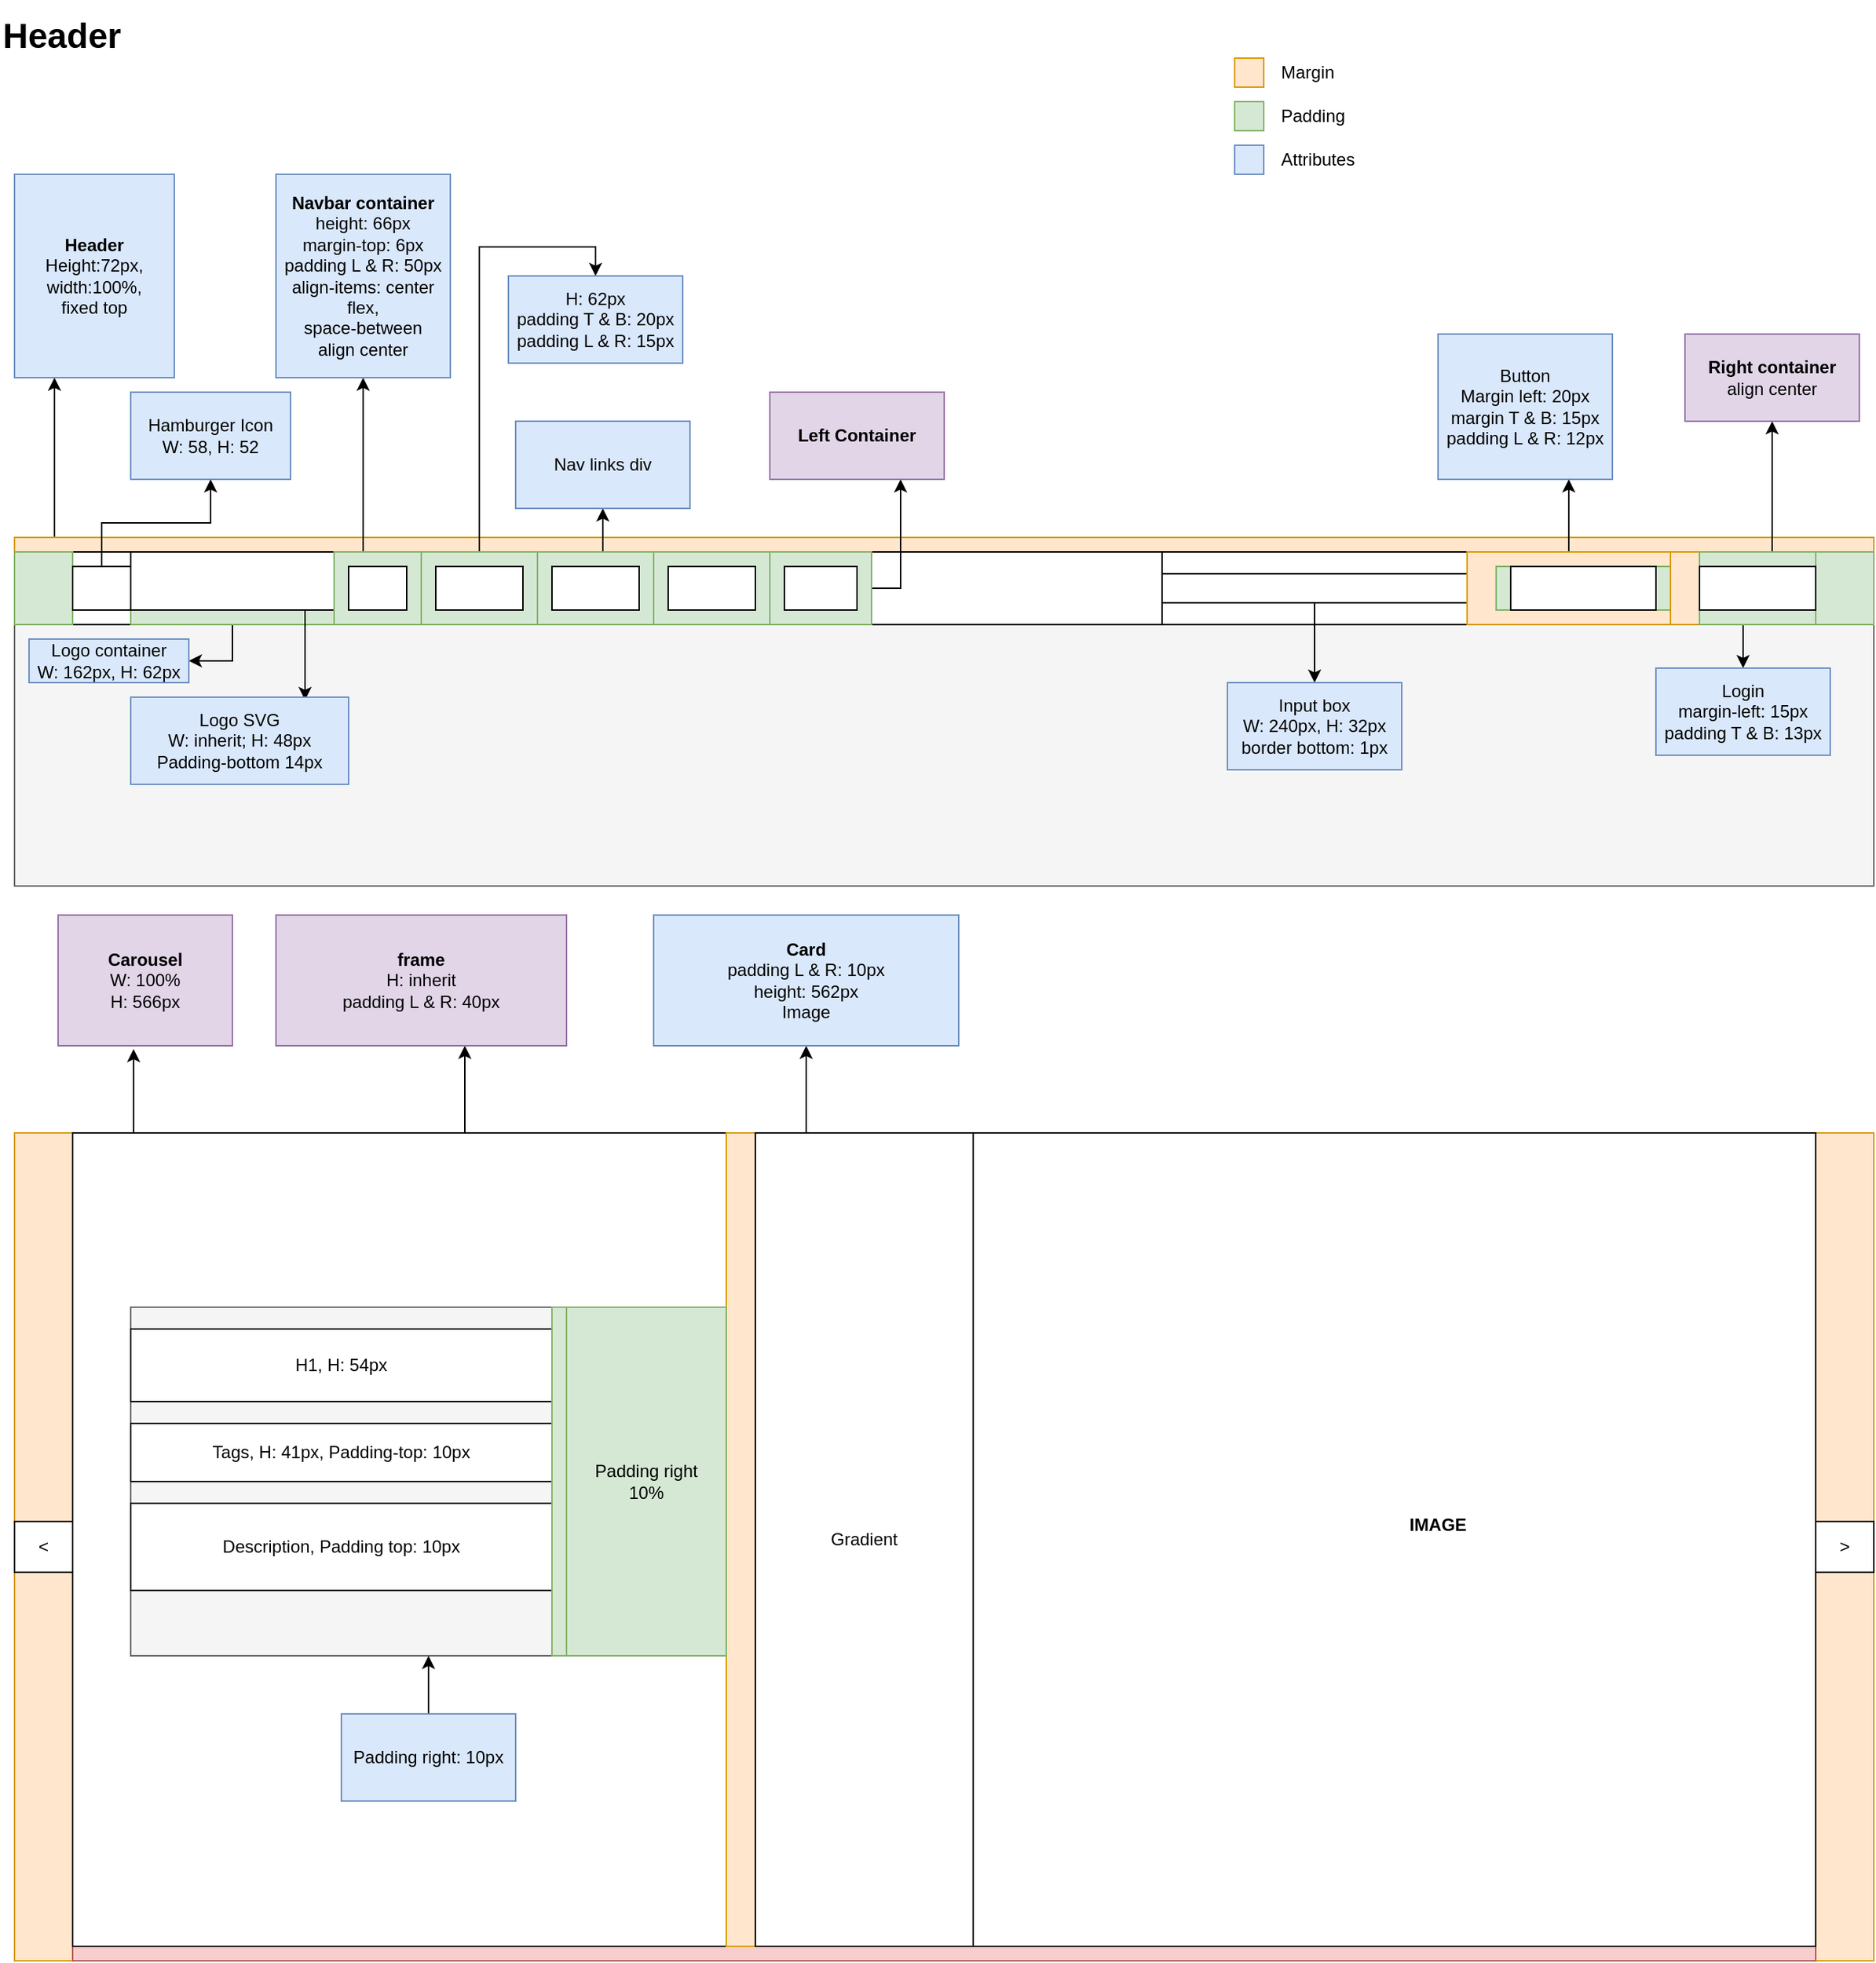 <mxfile version="14.9.8" type="device"><diagram id="fDavQM2KyFNb5SPxQtAE" name="Page-1"><mxGraphModel dx="1422" dy="1886" grid="1" gridSize="10" guides="1" tooltips="1" connect="1" arrows="1" fold="1" page="1" pageScale="1" pageWidth="850" pageHeight="1100" math="0" shadow="0"><root><mxCell id="0"/><mxCell id="1" parent="0"/><mxCell id="WD93Bg_qW660htNvurZe-1" value="" style="rounded=0;whiteSpace=wrap;html=1;fillColor=#f5f5f5;strokeColor=#666666;fontColor=#333333;" vertex="1" parent="1"><mxGeometry x="10" y="40" width="1280" height="240" as="geometry"/></mxCell><mxCell id="WD93Bg_qW660htNvurZe-5" style="edgeStyle=orthogonalEdgeStyle;rounded=0;orthogonalLoop=1;jettySize=auto;html=1;entryX=0.25;entryY=1;entryDx=0;entryDy=0;" edge="1" parent="1" source="WD93Bg_qW660htNvurZe-2" target="WD93Bg_qW660htNvurZe-3"><mxGeometry relative="1" as="geometry"><Array as="points"><mxPoint x="38" y="-15"/></Array></mxGeometry></mxCell><mxCell id="WD93Bg_qW660htNvurZe-2" value="" style="rounded=0;whiteSpace=wrap;html=1;fillColor=#ffe6cc;strokeColor=#d79b00;" vertex="1" parent="1"><mxGeometry x="10" y="40" width="1280" height="60" as="geometry"/></mxCell><mxCell id="WD93Bg_qW660htNvurZe-3" value="&lt;b&gt;Header&lt;/b&gt;&lt;br&gt;Height:72px,&lt;br&gt;width:100%,&lt;br&gt;fixed top" style="rounded=0;whiteSpace=wrap;html=1;fillColor=#dae8fc;strokeColor=#6c8ebf;" vertex="1" parent="1"><mxGeometry x="10" y="-210" width="110" height="140" as="geometry"/></mxCell><mxCell id="WD93Bg_qW660htNvurZe-8" style="edgeStyle=orthogonalEdgeStyle;rounded=0;orthogonalLoop=1;jettySize=auto;html=1;entryX=0.5;entryY=1;entryDx=0;entryDy=0;" edge="1" parent="1" source="WD93Bg_qW660htNvurZe-6" target="WD93Bg_qW660htNvurZe-7"><mxGeometry relative="1" as="geometry"><Array as="points"><mxPoint x="250" y="-70"/></Array></mxGeometry></mxCell><mxCell id="WD93Bg_qW660htNvurZe-6" value="" style="rounded=0;whiteSpace=wrap;html=1;" vertex="1" parent="1"><mxGeometry x="50" y="50" width="1200" height="50" as="geometry"/></mxCell><mxCell id="WD93Bg_qW660htNvurZe-7" value="&lt;b&gt;Navbar container&lt;/b&gt;&lt;br&gt;height: 66px&lt;br&gt;margin-top: 6px&lt;br&gt;padding L &amp;amp; R: 50px&lt;br&gt;align-items: center&lt;br&gt;flex, &lt;br&gt;space-between&lt;br&gt;align center" style="rounded=0;whiteSpace=wrap;html=1;fillColor=#dae8fc;strokeColor=#6c8ebf;" vertex="1" parent="1"><mxGeometry x="190" y="-210" width="120" height="140" as="geometry"/></mxCell><mxCell id="WD93Bg_qW660htNvurZe-9" value="" style="rounded=0;whiteSpace=wrap;html=1;fillColor=#d5e8d4;strokeColor=#82b366;" vertex="1" parent="1"><mxGeometry x="10" y="50" width="40" height="50" as="geometry"/></mxCell><mxCell id="WD93Bg_qW660htNvurZe-10" value="" style="rounded=0;whiteSpace=wrap;html=1;fillColor=#d5e8d4;strokeColor=#82b366;" vertex="1" parent="1"><mxGeometry x="1250" y="50" width="40" height="50" as="geometry"/></mxCell><mxCell id="WD93Bg_qW660htNvurZe-11" value="" style="rounded=0;whiteSpace=wrap;html=1;fillColor=#ffe6cc;strokeColor=#d79b00;" vertex="1" parent="1"><mxGeometry x="850" y="-290" width="20" height="20" as="geometry"/></mxCell><mxCell id="WD93Bg_qW660htNvurZe-12" value="" style="rounded=0;whiteSpace=wrap;html=1;fillColor=#dae8fc;strokeColor=#6c8ebf;" vertex="1" parent="1"><mxGeometry x="850" y="-230" width="20" height="20" as="geometry"/></mxCell><mxCell id="WD93Bg_qW660htNvurZe-13" value="" style="rounded=0;whiteSpace=wrap;html=1;fillColor=#d5e8d4;strokeColor=#82b366;" vertex="1" parent="1"><mxGeometry x="850" y="-260" width="20" height="20" as="geometry"/></mxCell><mxCell id="WD93Bg_qW660htNvurZe-14" value="Margin" style="text;html=1;strokeColor=none;fillColor=none;align=left;verticalAlign=middle;whiteSpace=wrap;rounded=0;" vertex="1" parent="1"><mxGeometry x="880" y="-290" width="70" height="20" as="geometry"/></mxCell><mxCell id="WD93Bg_qW660htNvurZe-15" value="Padding" style="text;html=1;strokeColor=none;fillColor=none;align=left;verticalAlign=middle;whiteSpace=wrap;rounded=0;" vertex="1" parent="1"><mxGeometry x="880" y="-260" width="70" height="20" as="geometry"/></mxCell><mxCell id="WD93Bg_qW660htNvurZe-16" value="Attributes" style="text;html=1;strokeColor=none;fillColor=none;align=left;verticalAlign=middle;whiteSpace=wrap;rounded=0;" vertex="1" parent="1"><mxGeometry x="880" y="-230" width="70" height="20" as="geometry"/></mxCell><mxCell id="WD93Bg_qW660htNvurZe-19" style="edgeStyle=orthogonalEdgeStyle;rounded=0;orthogonalLoop=1;jettySize=auto;html=1;" edge="1" parent="1" source="WD93Bg_qW660htNvurZe-17" target="WD93Bg_qW660htNvurZe-18"><mxGeometry relative="1" as="geometry"/></mxCell><mxCell id="WD93Bg_qW660htNvurZe-17" value="" style="rounded=0;whiteSpace=wrap;html=1;" vertex="1" parent="1"><mxGeometry x="50" y="60" width="40" height="30" as="geometry"/></mxCell><mxCell id="WD93Bg_qW660htNvurZe-18" value="Hamburger Icon&lt;br&gt;W: 58, H: 52&lt;br&gt;" style="rounded=0;whiteSpace=wrap;html=1;fillColor=#dae8fc;strokeColor=#6c8ebf;" vertex="1" parent="1"><mxGeometry x="90" y="-60" width="110" height="60" as="geometry"/></mxCell><mxCell id="WD93Bg_qW660htNvurZe-25" style="edgeStyle=orthogonalEdgeStyle;rounded=0;orthogonalLoop=1;jettySize=auto;html=1;entryX=1;entryY=0.5;entryDx=0;entryDy=0;" edge="1" parent="1" source="WD93Bg_qW660htNvurZe-20" target="WD93Bg_qW660htNvurZe-22"><mxGeometry relative="1" as="geometry"/></mxCell><mxCell id="WD93Bg_qW660htNvurZe-20" value="" style="rounded=0;whiteSpace=wrap;html=1;fillColor=#d5e8d4;strokeColor=#82b366;" vertex="1" parent="1"><mxGeometry x="90" y="50" width="140" height="50" as="geometry"/></mxCell><mxCell id="WD93Bg_qW660htNvurZe-21" value="&lt;b&gt;&lt;font style=&quot;font-size: 24px&quot;&gt;Header&lt;/font&gt;&lt;/b&gt;" style="text;html=1;strokeColor=none;fillColor=none;align=left;verticalAlign=middle;whiteSpace=wrap;rounded=0;" vertex="1" parent="1"><mxGeometry y="-330" width="250" height="50" as="geometry"/></mxCell><mxCell id="WD93Bg_qW660htNvurZe-22" value="&lt;span&gt;Logo container&lt;/span&gt;&lt;br&gt;&lt;span&gt;W: 162px, H: 62px&lt;/span&gt;" style="rounded=0;whiteSpace=wrap;html=1;fillColor=#dae8fc;strokeColor=#6c8ebf;" vertex="1" parent="1"><mxGeometry x="20" y="110" width="110" height="30" as="geometry"/></mxCell><mxCell id="WD93Bg_qW660htNvurZe-27" style="edgeStyle=orthogonalEdgeStyle;rounded=0;orthogonalLoop=1;jettySize=auto;html=1;entryX=0.8;entryY=0.033;entryDx=0;entryDy=0;entryPerimeter=0;" edge="1" parent="1" source="WD93Bg_qW660htNvurZe-23" target="WD93Bg_qW660htNvurZe-26"><mxGeometry relative="1" as="geometry"><Array as="points"><mxPoint x="210" y="152"/></Array></mxGeometry></mxCell><mxCell id="WD93Bg_qW660htNvurZe-23" value="" style="rounded=0;whiteSpace=wrap;html=1;" vertex="1" parent="1"><mxGeometry x="90" y="50" width="140" height="40" as="geometry"/></mxCell><mxCell id="WD93Bg_qW660htNvurZe-26" value="Logo SVG&lt;br&gt;W: inherit; H: 48px&lt;br&gt;Padding-bottom 14px" style="rounded=0;whiteSpace=wrap;html=1;fillColor=#dae8fc;strokeColor=#6c8ebf;" vertex="1" parent="1"><mxGeometry x="90" y="150" width="150" height="60" as="geometry"/></mxCell><mxCell id="WD93Bg_qW660htNvurZe-48" style="edgeStyle=orthogonalEdgeStyle;rounded=0;orthogonalLoop=1;jettySize=auto;html=1;" edge="1" parent="1" source="WD93Bg_qW660htNvurZe-34" target="WD93Bg_qW660htNvurZe-47"><mxGeometry relative="1" as="geometry"/></mxCell><mxCell id="WD93Bg_qW660htNvurZe-54" style="edgeStyle=orthogonalEdgeStyle;rounded=0;orthogonalLoop=1;jettySize=auto;html=1;entryX=0.75;entryY=1;entryDx=0;entryDy=0;" edge="1" parent="1" source="WD93Bg_qW660htNvurZe-34" target="WD93Bg_qW660htNvurZe-53"><mxGeometry relative="1" as="geometry"><mxPoint x="620" y="10" as="targetPoint"/><Array as="points"><mxPoint x="620" y="75"/></Array></mxGeometry></mxCell><mxCell id="WD93Bg_qW660htNvurZe-34" value="" style="rounded=0;whiteSpace=wrap;html=1;fillColor=#d5e8d4;strokeColor=#82b366;" vertex="1" parent="1"><mxGeometry x="230" y="50" width="370" height="50" as="geometry"/></mxCell><mxCell id="WD93Bg_qW660htNvurZe-35" value="" style="rounded=0;whiteSpace=wrap;html=1;fillColor=#d5e8d4;strokeColor=#82b366;" vertex="1" parent="1"><mxGeometry x="230" y="50" width="60" height="50" as="geometry"/></mxCell><mxCell id="WD93Bg_qW660htNvurZe-46" style="edgeStyle=orthogonalEdgeStyle;rounded=0;orthogonalLoop=1;jettySize=auto;html=1;entryX=0.5;entryY=0;entryDx=0;entryDy=0;" edge="1" parent="1" source="WD93Bg_qW660htNvurZe-36" target="WD93Bg_qW660htNvurZe-45"><mxGeometry relative="1" as="geometry"/></mxCell><mxCell id="WD93Bg_qW660htNvurZe-36" value="" style="rounded=0;whiteSpace=wrap;html=1;fillColor=#d5e8d4;strokeColor=#82b366;" vertex="1" parent="1"><mxGeometry x="290" y="50" width="80" height="50" as="geometry"/></mxCell><mxCell id="WD93Bg_qW660htNvurZe-37" value="" style="rounded=0;whiteSpace=wrap;html=1;fillColor=#d5e8d4;strokeColor=#82b366;" vertex="1" parent="1"><mxGeometry x="370" y="50" width="80" height="50" as="geometry"/></mxCell><mxCell id="WD93Bg_qW660htNvurZe-38" value="" style="rounded=0;whiteSpace=wrap;html=1;fillColor=#d5e8d4;strokeColor=#82b366;" vertex="1" parent="1"><mxGeometry x="450" y="50" width="80" height="50" as="geometry"/></mxCell><mxCell id="WD93Bg_qW660htNvurZe-39" value="" style="rounded=0;whiteSpace=wrap;html=1;" vertex="1" parent="1"><mxGeometry x="240" y="60" width="40" height="30" as="geometry"/></mxCell><mxCell id="WD93Bg_qW660htNvurZe-40" value="" style="rounded=0;whiteSpace=wrap;html=1;" vertex="1" parent="1"><mxGeometry x="300" y="60" width="60" height="30" as="geometry"/></mxCell><mxCell id="WD93Bg_qW660htNvurZe-41" value="" style="rounded=0;whiteSpace=wrap;html=1;" vertex="1" parent="1"><mxGeometry x="380" y="60" width="60" height="30" as="geometry"/></mxCell><mxCell id="WD93Bg_qW660htNvurZe-42" value="" style="rounded=0;whiteSpace=wrap;html=1;" vertex="1" parent="1"><mxGeometry x="460" y="60" width="60" height="30" as="geometry"/></mxCell><mxCell id="WD93Bg_qW660htNvurZe-43" value="" style="rounded=0;whiteSpace=wrap;html=1;" vertex="1" parent="1"><mxGeometry x="540" y="60" width="50" height="30" as="geometry"/></mxCell><mxCell id="WD93Bg_qW660htNvurZe-45" value="H: 62px&lt;br&gt;padding T &amp;amp; B: 20px&lt;br&gt;padding L &amp;amp; R: 15px" style="rounded=0;whiteSpace=wrap;html=1;fillColor=#dae8fc;strokeColor=#6c8ebf;" vertex="1" parent="1"><mxGeometry x="350" y="-140" width="120" height="60" as="geometry"/></mxCell><mxCell id="WD93Bg_qW660htNvurZe-47" value="Nav links div" style="rounded=0;whiteSpace=wrap;html=1;fillColor=#dae8fc;strokeColor=#6c8ebf;" vertex="1" parent="1"><mxGeometry x="355" y="-40" width="120" height="60" as="geometry"/></mxCell><mxCell id="WD93Bg_qW660htNvurZe-52" style="edgeStyle=orthogonalEdgeStyle;rounded=0;orthogonalLoop=1;jettySize=auto;html=1;" edge="1" parent="1" source="WD93Bg_qW660htNvurZe-49" target="WD93Bg_qW660htNvurZe-51"><mxGeometry relative="1" as="geometry"><Array as="points"><mxPoint x="1220" y="20"/><mxPoint x="1220" y="20"/></Array></mxGeometry></mxCell><mxCell id="WD93Bg_qW660htNvurZe-49" value="" style="rounded=0;whiteSpace=wrap;html=1;" vertex="1" parent="1"><mxGeometry x="800" y="50" width="450" height="50" as="geometry"/></mxCell><mxCell id="WD93Bg_qW660htNvurZe-56" style="edgeStyle=orthogonalEdgeStyle;rounded=0;orthogonalLoop=1;jettySize=auto;html=1;" edge="1" parent="1" source="WD93Bg_qW660htNvurZe-50" target="WD93Bg_qW660htNvurZe-55"><mxGeometry relative="1" as="geometry"/></mxCell><mxCell id="WD93Bg_qW660htNvurZe-50" value="" style="rounded=0;whiteSpace=wrap;html=1;" vertex="1" parent="1"><mxGeometry x="800" y="65" width="210" height="20" as="geometry"/></mxCell><mxCell id="WD93Bg_qW660htNvurZe-51" value="&lt;b&gt;Right container&lt;/b&gt;&lt;br&gt;align center" style="rounded=0;whiteSpace=wrap;html=1;fillColor=#e1d5e7;strokeColor=#9673a6;" vertex="1" parent="1"><mxGeometry x="1160" y="-100" width="120" height="60" as="geometry"/></mxCell><mxCell id="WD93Bg_qW660htNvurZe-53" value="&lt;b&gt;Left Container&lt;/b&gt;" style="rounded=0;whiteSpace=wrap;html=1;fillColor=#e1d5e7;strokeColor=#9673a6;" vertex="1" parent="1"><mxGeometry x="530" y="-60" width="120" height="60" as="geometry"/></mxCell><mxCell id="WD93Bg_qW660htNvurZe-55" value="Input box&lt;br&gt;W: 240px, H: 32px&lt;br&gt;border bottom: 1px" style="rounded=0;whiteSpace=wrap;html=1;fillColor=#dae8fc;strokeColor=#6c8ebf;" vertex="1" parent="1"><mxGeometry x="845" y="140" width="120" height="60" as="geometry"/></mxCell><mxCell id="WD93Bg_qW660htNvurZe-61" style="edgeStyle=orthogonalEdgeStyle;rounded=0;orthogonalLoop=1;jettySize=auto;html=1;entryX=0.75;entryY=1;entryDx=0;entryDy=0;" edge="1" parent="1" source="WD93Bg_qW660htNvurZe-57" target="WD93Bg_qW660htNvurZe-60"><mxGeometry relative="1" as="geometry"/></mxCell><mxCell id="WD93Bg_qW660htNvurZe-57" value="" style="rounded=0;whiteSpace=wrap;html=1;fillColor=#ffe6cc;strokeColor=#d79b00;" vertex="1" parent="1"><mxGeometry x="1010" y="50" width="140" height="50" as="geometry"/></mxCell><mxCell id="WD93Bg_qW660htNvurZe-58" value="" style="rounded=0;whiteSpace=wrap;html=1;fillColor=#d5e8d4;strokeColor=#82b366;" vertex="1" parent="1"><mxGeometry x="1030" y="60" width="120" height="30" as="geometry"/></mxCell><mxCell id="WD93Bg_qW660htNvurZe-59" value="" style="rounded=0;whiteSpace=wrap;html=1;" vertex="1" parent="1"><mxGeometry x="1040" y="60" width="100" height="30" as="geometry"/></mxCell><mxCell id="WD93Bg_qW660htNvurZe-60" value="Button&lt;br&gt;Margin left: 20px&lt;br&gt;margin T &amp;amp; B: 15px&lt;br&gt;padding L &amp;amp; R: 12px" style="rounded=0;whiteSpace=wrap;html=1;fillColor=#dae8fc;strokeColor=#6c8ebf;" vertex="1" parent="1"><mxGeometry x="990" y="-100" width="120" height="100" as="geometry"/></mxCell><mxCell id="WD93Bg_qW660htNvurZe-67" style="edgeStyle=orthogonalEdgeStyle;rounded=0;orthogonalLoop=1;jettySize=auto;html=1;" edge="1" parent="1" source="WD93Bg_qW660htNvurZe-62" target="WD93Bg_qW660htNvurZe-65"><mxGeometry relative="1" as="geometry"/></mxCell><mxCell id="WD93Bg_qW660htNvurZe-62" value="" style="rounded=0;whiteSpace=wrap;html=1;fillColor=#ffe6cc;strokeColor=#d79b00;" vertex="1" parent="1"><mxGeometry x="1150" y="50" width="100" height="50" as="geometry"/></mxCell><mxCell id="WD93Bg_qW660htNvurZe-63" value="" style="rounded=0;whiteSpace=wrap;html=1;fillColor=#d5e8d4;strokeColor=#82b366;" vertex="1" parent="1"><mxGeometry x="1170" y="50" width="80" height="50" as="geometry"/></mxCell><mxCell id="WD93Bg_qW660htNvurZe-64" value="" style="rounded=0;whiteSpace=wrap;html=1;" vertex="1" parent="1"><mxGeometry x="1170" y="60" width="80" height="30" as="geometry"/></mxCell><mxCell id="WD93Bg_qW660htNvurZe-65" value="Login&lt;br&gt;margin-left: 15px&lt;br&gt;padding T &amp;amp; B: 13px" style="rounded=0;whiteSpace=wrap;html=1;fillColor=#dae8fc;strokeColor=#6c8ebf;" vertex="1" parent="1"><mxGeometry x="1140" y="130" width="120" height="60" as="geometry"/></mxCell><mxCell id="WD93Bg_qW660htNvurZe-75" style="edgeStyle=orthogonalEdgeStyle;rounded=0;orthogonalLoop=1;jettySize=auto;html=1;entryX=0.433;entryY=1.025;entryDx=0;entryDy=0;entryPerimeter=0;" edge="1" parent="1" source="WD93Bg_qW660htNvurZe-70" target="WD93Bg_qW660htNvurZe-74"><mxGeometry relative="1" as="geometry"><Array as="points"><mxPoint x="92" y="410"/><mxPoint x="92" y="410"/></Array></mxGeometry></mxCell><mxCell id="WD93Bg_qW660htNvurZe-70" value="" style="rounded=0;whiteSpace=wrap;html=1;fillColor=#ffe6cc;strokeColor=#d79b00;" vertex="1" parent="1"><mxGeometry x="10" y="450" width="1280" height="570" as="geometry"/></mxCell><mxCell id="WD93Bg_qW660htNvurZe-73" style="edgeStyle=orthogonalEdgeStyle;rounded=0;orthogonalLoop=1;jettySize=auto;html=1;entryX=0.65;entryY=1;entryDx=0;entryDy=0;entryPerimeter=0;" edge="1" parent="1" source="WD93Bg_qW660htNvurZe-71" target="WD93Bg_qW660htNvurZe-72"><mxGeometry relative="1" as="geometry"><Array as="points"><mxPoint x="320" y="420"/><mxPoint x="320" y="420"/></Array></mxGeometry></mxCell><mxCell id="WD93Bg_qW660htNvurZe-71" value="" style="rounded=0;whiteSpace=wrap;html=1;fillColor=#f8cecc;strokeColor=#b85450;" vertex="1" parent="1"><mxGeometry x="50" y="450" width="1200" height="570" as="geometry"/></mxCell><mxCell id="WD93Bg_qW660htNvurZe-72" value="&lt;b&gt;frame&lt;/b&gt;&lt;br&gt;H: inherit&lt;br&gt;padding L &amp;amp; R: 40px" style="rounded=0;whiteSpace=wrap;html=1;fillColor=#e1d5e7;strokeColor=#9673a6;" vertex="1" parent="1"><mxGeometry x="190" y="300" width="200" height="90" as="geometry"/></mxCell><mxCell id="WD93Bg_qW660htNvurZe-74" value="&lt;b&gt;Carousel&lt;/b&gt;&lt;br&gt;W: 100%&lt;br&gt;H: 566px" style="rounded=0;whiteSpace=wrap;html=1;fillColor=#e1d5e7;strokeColor=#9673a6;" vertex="1" parent="1"><mxGeometry x="40" y="300" width="120" height="90" as="geometry"/></mxCell><mxCell id="WD93Bg_qW660htNvurZe-76" value="&amp;lt;" style="rounded=0;whiteSpace=wrap;html=1;" vertex="1" parent="1"><mxGeometry x="10" y="717.5" width="40" height="35" as="geometry"/></mxCell><mxCell id="WD93Bg_qW660htNvurZe-77" value="&amp;gt;" style="rounded=0;whiteSpace=wrap;html=1;" vertex="1" parent="1"><mxGeometry x="1250" y="717.5" width="40" height="35" as="geometry"/></mxCell><mxCell id="WD93Bg_qW660htNvurZe-81" style="edgeStyle=orthogonalEdgeStyle;rounded=0;orthogonalLoop=1;jettySize=auto;html=1;" edge="1" parent="1" source="WD93Bg_qW660htNvurZe-78" target="WD93Bg_qW660htNvurZe-79"><mxGeometry relative="1" as="geometry"><Array as="points"><mxPoint x="555" y="440"/><mxPoint x="555" y="440"/></Array></mxGeometry></mxCell><mxCell id="WD93Bg_qW660htNvurZe-78" value="" style="rounded=0;whiteSpace=wrap;html=1;" vertex="1" parent="1"><mxGeometry x="50" y="450" width="1200" height="560" as="geometry"/></mxCell><mxCell id="WD93Bg_qW660htNvurZe-79" value="&lt;b&gt;Card&lt;/b&gt;&lt;br&gt;padding L &amp;amp; R: 10px&lt;br&gt;height: 562px&lt;br&gt;Image" style="rounded=0;whiteSpace=wrap;html=1;fillColor=#dae8fc;strokeColor=#6c8ebf;" vertex="1" parent="1"><mxGeometry x="450" y="300" width="210" height="90" as="geometry"/></mxCell><mxCell id="WD93Bg_qW660htNvurZe-82" value="" style="rounded=0;whiteSpace=wrap;html=1;" vertex="1" parent="1"><mxGeometry x="50" y="450" width="470" height="560" as="geometry"/></mxCell><mxCell id="WD93Bg_qW660htNvurZe-83" value="" style="rounded=0;whiteSpace=wrap;html=1;fillColor=#ffe6cc;strokeColor=#d79b00;" vertex="1" parent="1"><mxGeometry x="500" y="450" width="20" height="560" as="geometry"/></mxCell><mxCell id="WD93Bg_qW660htNvurZe-84" value="Gradient" style="rounded=0;whiteSpace=wrap;html=1;" vertex="1" parent="1"><mxGeometry x="520" y="450" width="150" height="560" as="geometry"/></mxCell><mxCell id="WD93Bg_qW660htNvurZe-85" value="&lt;b&gt;IMAGE&lt;/b&gt;" style="text;html=1;strokeColor=none;fillColor=none;align=center;verticalAlign=middle;whiteSpace=wrap;rounded=0;" vertex="1" parent="1"><mxGeometry x="970" y="710" width="40" height="20" as="geometry"/></mxCell><mxCell id="WD93Bg_qW660htNvurZe-86" value="" style="rounded=0;whiteSpace=wrap;html=1;fillColor=#f5f5f5;strokeColor=#666666;fontColor=#333333;" vertex="1" parent="1"><mxGeometry x="90" y="570" width="410" height="240" as="geometry"/></mxCell><mxCell id="WD93Bg_qW660htNvurZe-87" value="Padding right&lt;br&gt;10%" style="rounded=0;whiteSpace=wrap;html=1;fillColor=#d5e8d4;strokeColor=#82b366;" vertex="1" parent="1"><mxGeometry x="390" y="570" width="110" height="240" as="geometry"/></mxCell><mxCell id="WD93Bg_qW660htNvurZe-88" value="H1, H: 54px" style="rounded=0;whiteSpace=wrap;html=1;" vertex="1" parent="1"><mxGeometry x="90" y="585" width="290" height="50" as="geometry"/></mxCell><mxCell id="WD93Bg_qW660htNvurZe-90" style="edgeStyle=orthogonalEdgeStyle;rounded=0;orthogonalLoop=1;jettySize=auto;html=1;" edge="1" parent="1" source="WD93Bg_qW660htNvurZe-89" target="WD93Bg_qW660htNvurZe-86"><mxGeometry relative="1" as="geometry"/></mxCell><mxCell id="WD93Bg_qW660htNvurZe-89" value="Padding right: 10px" style="rounded=0;whiteSpace=wrap;html=1;fillColor=#dae8fc;strokeColor=#6c8ebf;" vertex="1" parent="1"><mxGeometry x="235" y="850" width="120" height="60" as="geometry"/></mxCell><mxCell id="WD93Bg_qW660htNvurZe-91" value="Tags, H: 41px, Padding-top: 10px" style="rounded=0;whiteSpace=wrap;html=1;" vertex="1" parent="1"><mxGeometry x="90" y="650" width="290" height="40" as="geometry"/></mxCell><mxCell id="WD93Bg_qW660htNvurZe-92" value="Description, Padding top: 10px" style="rounded=0;whiteSpace=wrap;html=1;" vertex="1" parent="1"><mxGeometry x="90" y="705" width="290" height="60" as="geometry"/></mxCell><mxCell id="WD93Bg_qW660htNvurZe-93" value="" style="rounded=0;whiteSpace=wrap;html=1;fillColor=#d5e8d4;strokeColor=#82b366;" vertex="1" parent="1"><mxGeometry x="380" y="570" width="10" height="240" as="geometry"/></mxCell></root></mxGraphModel></diagram></mxfile>